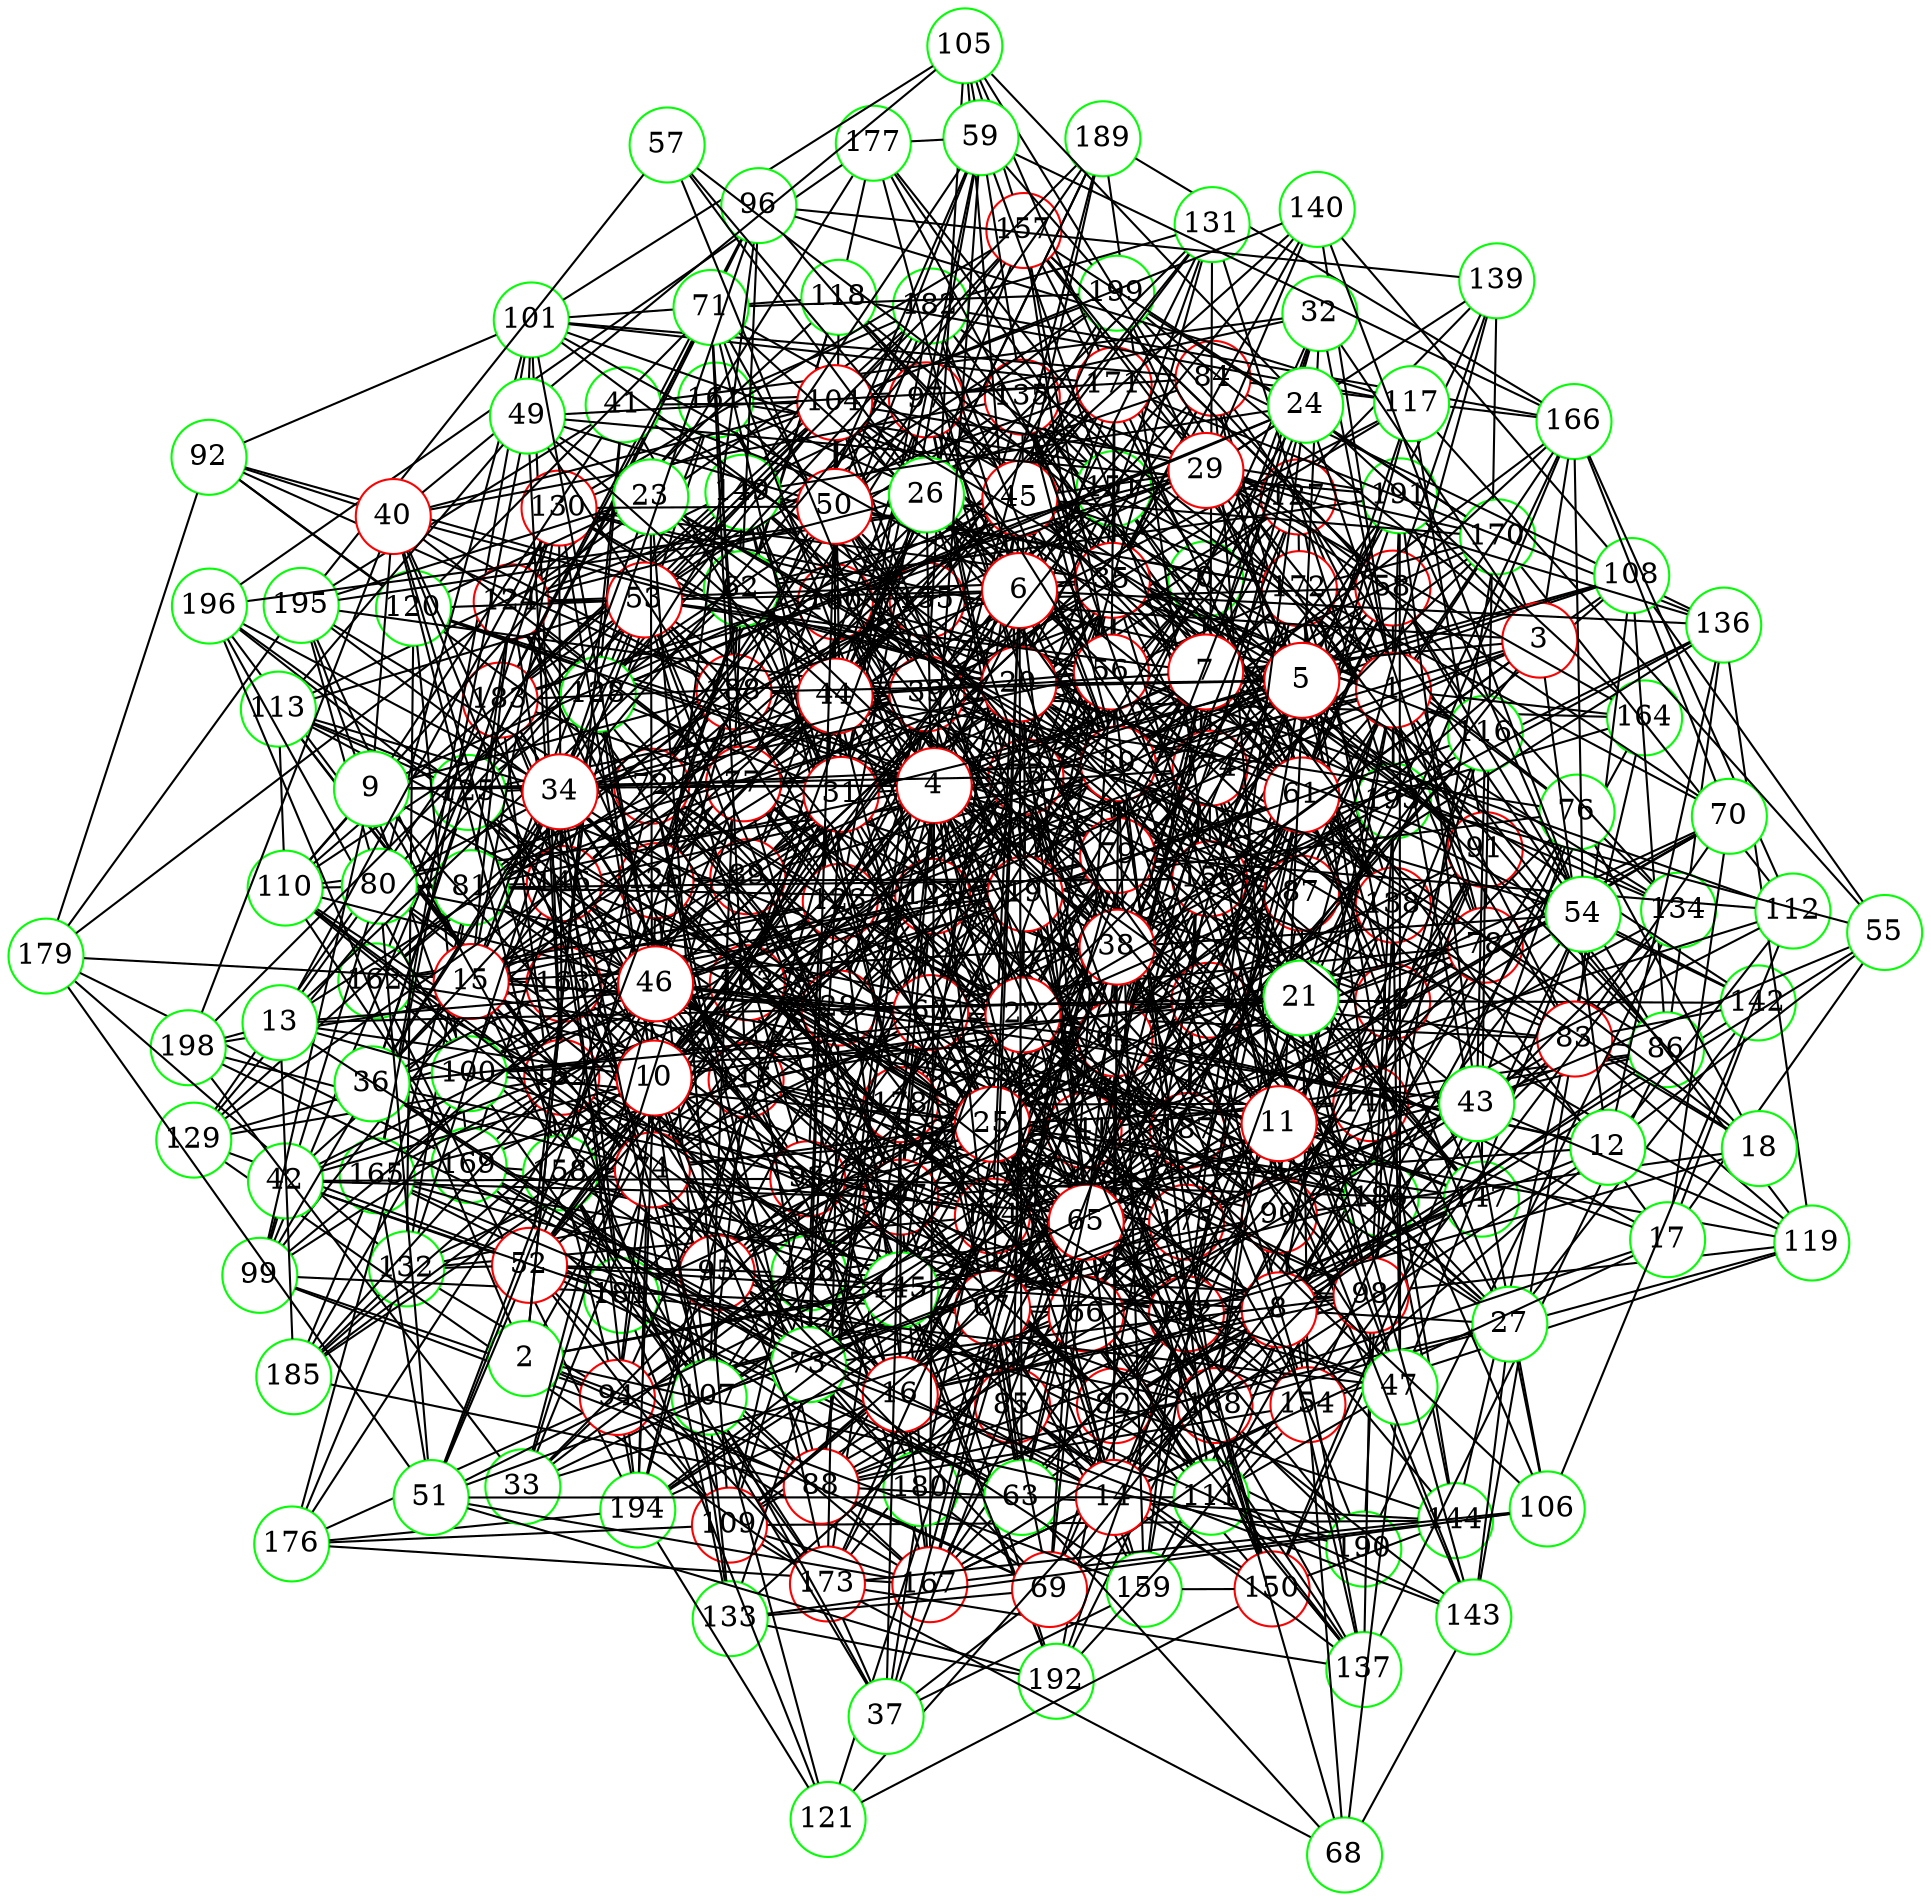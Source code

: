 graph {
graph ["layout"="fdp"]
node ["style"="filled","fillcolor"="white","fixedsize"="true","shape"="circle"]
"0" ["color"="green"]
"48" ["color"="red"]
"192" ["color"="green"]
"197" ["color"="red"]
"78" ["color"="red"]
"139" ["color"="green"]
"156" ["color"="red"]
"160" ["color"="red"]
"161" ["color"="green"]
"182" ["color"="green"]
"183" ["color"="red"]
"169" ["color"="green"]
"179" ["color"="green"]
"195" ["color"="green"]
"175" ["color"="red"]
"178" ["color"="red"]
"171" ["color"="red"]
"187" ["color"="red"]
"194" ["color"="green"]
"191" ["color"="green"]
"162" ["color"="green"]
"174" ["color"="red"]
"177" ["color"="green"]
"193" ["color"="green"]
"196" ["color"="green"]
"186" ["color"="green"]
"189" ["color"="green"]
"114" ["color"="red"]
"163" ["color"="red"]
"198" ["color"="green"]
"132" ["color"="green"]
"176" ["color"="green"]
"167" ["color"="red"]
"181" ["color"="green"]
"185" ["color"="green"]
"141" ["color"="red"]
"150" ["color"="red"]
"168" ["color"="red"]
"190" ["color"="green"]
"159" ["color"="green"]
"154" ["color"="red"]
"158" ["color"="green"]
"173" ["color"="red"]
"137" ["color"="green"]
"184" ["color"="red"]
"148" ["color"="red"]
"155" ["color"="red"]
"199" ["color"="green"]
"93" ["color"="red"]
"109" ["color"="red"]
"144" ["color"="green"]
"164" ["color"="green"]
"188" ["color"="red"]
"172" ["color"="red"]
"152" ["color"="red"]
"165" ["color"="green"]
"180" ["color"="green"]
"153" ["color"="green"]
"122" ["color"="red"]
"127" ["color"="red"]
"135" ["color"="red"]
"138" ["color"="red"]
"151" ["color"="green"]
"157" ["color"="red"]
"170" ["color"="green"]
"146" ["color"="red"]
"147" ["color"="green"]
"82" ["color"="red"]
"102" ["color"="red"]
"119" ["color"="green"]
"136" ["color"="green"]
"142" ["color"="green"]
"125" ["color"="green"]
"84" ["color"="red"]
"101" ["color"="green"]
"105" ["color"="green"]
"118" ["color"="green"]
"124" ["color"="red"]
"130" ["color"="red"]
"126" ["color"="red"]
"133" ["color"="green"]
"166" ["color"="green"]
"89" ["color"="red"]
"97" ["color"="red"]
"103" ["color"="red"]
"129" ["color"="green"]
"113" ["color"="green"]
"99" ["color"="green"]
"123" ["color"="red"]
"149" ["color"="green"]
"90" ["color"="red"]
"115" ["color"="red"]
"91" ["color"="red"]
"111" ["color"="green"]
"117" ["color"="green"]
"94" ["color"="red"]
"58" ["color"="red"]
"116" ["color"="green"]
"85" ["color"="red"]
"143" ["color"="green"]
"88" ["color"="red"]
"98" ["color"="red"]
"86" ["color"="green"]
"108" ["color"="green"]
"140" ["color"="green"]
"95" ["color"="red"]
"72" ["color"="red"]
"75" ["color"="red"]
"87" ["color"="red"]
"120" ["color"="green"]
"92" ["color"="green"]
"28" ["color"="red"]
"83" ["color"="red"]
"60" ["color"="red"]
"64" ["color"="red"]
"100" ["color"="green"]
"66" ["color"="red"]
"76" ["color"="green"]
"134" ["color"="green"]
"131" ["color"="green"]
"74" ["color"="red"]
"110" ["color"="green"]
"145" ["color"="green"]
"121" ["color"="green"]
"62" ["color"="green"]
"96" ["color"="green"]
"107" ["color"="green"]
"63" ["color"="green"]
"67" ["color"="red"]
"69" ["color"="red"]
"80" ["color"="green"]
"68" ["color"="green"]
"1" ["color"="red"]
"32" ["color"="green"]
"41" ["color"="green"]
"128" ["color"="green"]
"104" ["color"="red"]
"35" ["color"="red"]
"77" ["color"="red"]
"61" ["color"="red"]
"79" ["color"="red"]
"112" ["color"="green"]
"71" ["color"="green"]
"8" ["color"="red"]
"14" ["color"="red"]
"17" ["color"="green"]
"19" ["color"="red"]
"39" ["color"="red"]
"52" ["color"="red"]
"42" ["color"="green"]
"27" ["color"="green"]
"106" ["color"="green"]
"70" ["color"="green"]
"55" ["color"="green"]
"25" ["color"="red"]
"45" ["color"="red"]
"31" ["color"="red"]
"73" ["color"="green"]
"53" ["color"="red"]
"56" ["color"="red"]
"57" ["color"="green"]
"59" ["color"="green"]
"30" ["color"="red"]
"16" ["color"="red"]
"18" ["color"="green"]
"20" ["color"="red"]
"40" ["color"="red"]
"81" ["color"="green"]
"2" ["color"="green"]
"3" ["color"="red"]
"65" ["color"="red"]
"7" ["color"="red"]
"44" ["color"="red"]
"54" ["color"="green"]
"15" ["color"="red"]
"36" ["color"="green"]
"38" ["color"="red"]
"47" ["color"="green"]
"49" ["color"="green"]
"50" ["color"="red"]
"23" ["color"="green"]
"22" ["color"="red"]
"12" ["color"="green"]
"26" ["color"="green"]
"4" ["color"="red"]
"9" ["color"="green"]
"5" ["color"="red"]
"29" ["color"="red"]
"6" ["color"="red"]
"10" ["color"="red"]
"13" ["color"="green"]
"11" ["color"="red"]
"33" ["color"="green"]
"21" ["color"="green"]
"24" ["color"="green"]
"34" ["color"="red"]
"37" ["color"="green"]
"43" ["color"="green"]
"46" ["color"="red"]
"51" ["color"="green"]
"0" -- "48"
"0" -- "115"
"0" -- "163"
"0" -- "135"
"0" -- "72"
"0" -- "153"
"0" -- "138"
"0" -- "139"
"0" -- "187"
"0" -- "28"
"0" -- "157"
"0" -- "175"
"48" -- "192"
"48" -- "78"
"48" -- "82"
"48" -- "147"
"48" -- "84"
"48" -- "119"
"48" -- "183"
"48" -- "58"
"48" -- "91"
"48" -- "188"
"48" -- "127"
"192" -- "197"
"78" -- "139"
"78" -- "114"
"78" -- "184"
"78" -- "155"
"78" -- "93"
"78" -- "127"
"78" -- "159"
"139" -- "156"
"156" -- "160"
"156" -- "192"
"156" -- "174"
"156" -- "189"
"160" -- "161"
"160" -- "162"
"160" -- "183"
"161" -- "182"
"161" -- "169"
"161" -- "171"
"161" -- "187"
"182" -- "183"
"169" -- "179"
"169" -- "175"
"179" -- "195"
"175" -- "178"
"187" -- "194"
"187" -- "197"
"187" -- "191"
"162" -- "194"
"174" -- "177"
"174" -- "178"
"174" -- "186"
"177" -- "193"
"177" -- "196"
"114" -- "163"
"114" -- "132"
"114" -- "137"
"114" -- "148"
"114" -- "156"
"114" -- "159"
"163" -- "198"
"163" -- "179"
"132" -- "176"
"132" -- "193"
"132" -- "179"
"132" -- "167"
"132" -- "183"
"132" -- "185"
"132" -- "141"
"176" -- "194"
"167" -- "197"
"167" -- "175"
"167" -- "176"
"167" -- "181"
"181" -- "195"
"141" -- "175"
"141" -- "150"
"141" -- "154"
"141" -- "186"
"141" -- "156"
"141" -- "158"
"150" -- "168"
"150" -- "159"
"168" -- "190"
"159" -- "175"
"154" -- "192"
"154" -- "167"
"154" -- "174"
"158" -- "168"
"158" -- "173"
"158" -- "183"
"173" -- "187"
"137" -- "178"
"137" -- "168"
"137" -- "184"
"137" -- "173"
"148" -- "178"
"155" -- "199"
"93" -- "160"
"93" -- "167"
"93" -- "109"
"93" -- "114"
"93" -- "146"
"93" -- "147"
"93" -- "183"
"109" -- "167"
"109" -- "173"
"109" -- "175"
"109" -- "144"
"109" -- "176"
"109" -- "152"
"109" -- "122"
"109" -- "187"
"144" -- "148"
"144" -- "164"
"144" -- "150"
"144" -- "167"
"144" -- "172"
"164" -- "186"
"164" -- "188"
"172" -- "186"
"152" -- "162"
"152" -- "196"
"152" -- "165"
"152" -- "180"
"152" -- "153"
"152" -- "185"
"152" -- "154"
"165" -- "185"
"180" -- "181"
"153" -- "160"
"153" -- "175"
"153" -- "190"
"122" -- "197"
"122" -- "168"
"122" -- "172"
"122" -- "173"
"122" -- "184"
"122" -- "187"
"122" -- "189"
"122" -- "158"
"122" -- "127"
"122" -- "159"
"127" -- "161"
"127" -- "135"
"127" -- "172"
"127" -- "141"
"127" -- "157"
"135" -- "138"
"135" -- "184"
"138" -- "172"
"138" -- "178"
"138" -- "182"
"138" -- "151"
"138" -- "153"
"138" -- "156"
"138" -- "190"
"151" -- "177"
"151" -- "171"
"157" -- "170"
"170" -- "199"
"170" -- "172"
"146" -- "194"
"146" -- "196"
"146" -- "197"
"146" -- "154"
"146" -- "187"
"147" -- "156"
"82" -- "163"
"82" -- "197"
"82" -- "102"
"82" -- "168"
"82" -- "142"
"82" -- "147"
"82" -- "150"
"82" -- "151"
"82" -- "125"
"102" -- "165"
"102" -- "167"
"102" -- "169"
"102" -- "141"
"102" -- "147"
"102" -- "119"
"119" -- "136"
"119" -- "168"
"119" -- "154"
"119" -- "187"
"136" -- "171"
"136" -- "156"
"142" -- "184"
"142" -- "155"
"125" -- "196"
"125" -- "153"
"84" -- "101"
"84" -- "166"
"84" -- "136"
"84" -- "89"
"84" -- "90"
"84" -- "123"
"84" -- "93"
"101" -- "165"
"101" -- "105"
"101" -- "171"
"101" -- "172"
"101" -- "118"
"101" -- "152"
"105" -- "171"
"105" -- "172"
"105" -- "157"
"118" -- "160"
"118" -- "177"
"118" -- "124"
"118" -- "126"
"118" -- "158"
"124" -- "130"
"124" -- "171"
"124" -- "179"
"124" -- "180"
"124" -- "181"
"124" -- "182"
"124" -- "187"
"124" -- "126"
"130" -- "162"
"130" -- "199"
"130" -- "152"
"130" -- "155"
"130" -- "157"
"126" -- "194"
"126" -- "133"
"126" -- "197"
"126" -- "135"
"126" -- "156"
"126" -- "127"
"133" -- "192"
"166" -- "182"
"166" -- "189"
"89" -- "192"
"89" -- "97"
"89" -- "99"
"89" -- "195"
"89" -- "197"
"89" -- "170"
"89" -- "180"
"89" -- "189"
"89" -- "126"
"97" -- "163"
"97" -- "103"
"97" -- "172"
"97" -- "141"
"97" -- "113"
"97" -- "183"
"97" -- "184"
"97" -- "157"
"103" -- "129"
"103" -- "164"
"103" -- "185"
"103" -- "122"
"103" -- "157"
"129" -- "181"
"129" -- "183"
"129" -- "152"
"129" -- "173"
"113" -- "152"
"113" -- "125"
"99" -- "146"
"99" -- "183"
"99" -- "123"
"123" -- "162"
"123" -- "167"
"123" -- "149"
"149" -- "172"
"149" -- "178"
"149" -- "188"
"90" -- "194"
"90" -- "103"
"90" -- "137"
"90" -- "109"
"90" -- "115"
"90" -- "91"
"90" -- "123"
"90" -- "94"
"115" -- "162"
"115" -- "194"
"115" -- "171"
"115" -- "175"
"115" -- "183"
"115" -- "184"
"115" -- "186"
"91" -- "97"
"91" -- "168"
"91" -- "111"
"91" -- "147"
"91" -- "117"
"91" -- "181"
"111" -- "197"
"111" -- "186"
"111" -- "123"
"111" -- "190"
"117" -- "118"
"117" -- "184"
"117" -- "175"
"94" -- "194"
"94" -- "99"
"94" -- "197"
"94" -- "199"
"94" -- "109"
"94" -- "176"
"94" -- "186"
"94" -- "158"
"58" -- "166"
"58" -- "103"
"58" -- "139"
"58" -- "171"
"58" -- "78"
"58" -- "116"
"58" -- "85"
"58" -- "86"
"58" -- "184"
"58" -- "155"
"58" -- "156"
"58" -- "157"
"58" -- "95"
"58" -- "127"
"116" -- "161"
"116" -- "148"
"116" -- "168"
"85" -- "137"
"85" -- "141"
"85" -- "143"
"85" -- "147"
"85" -- "150"
"85" -- "151"
"85" -- "88"
"85" -- "125"
"143" -- "184"
"88" -- "98"
"88" -- "99"
"88" -- "169"
"88" -- "144"
"88" -- "185"
"88" -- "154"
"88" -- "155"
"98" -- "193"
"98" -- "103"
"98" -- "137"
"98" -- "170"
"98" -- "153"
"98" -- "156"
"98" -- "159"
"86" -- "114"
"86" -- "148"
"86" -- "136"
"86" -- "184"
"86" -- "137"
"86" -- "171"
"86" -- "108"
"86" -- "141"
"86" -- "174"
"108" -- "197"
"108" -- "140"
"140" -- "146"
"95" -- "162"
"95" -- "165"
"95" -- "144"
"95" -- "113"
"95" -- "180"
"95" -- "150"
"95" -- "151"
"95" -- "158"
"72" -- "75"
"72" -- "171"
"72" -- "173"
"72" -- "175"
"72" -- "178"
"72" -- "182"
"72" -- "88"
"72" -- "123"
"72" -- "187"
"72" -- "92"
"72" -- "189"
"72" -- "158"
"75" -- "130"
"75" -- "105"
"75" -- "138"
"75" -- "108"
"75" -- "111"
"75" -- "82"
"75" -- "146"
"75" -- "178"
"75" -- "148"
"75" -- "85"
"75" -- "150"
"75" -- "87"
"87" -- "160"
"87" -- "193"
"87" -- "167"
"87" -- "136"
"87" -- "168"
"87" -- "120"
"87" -- "154"
"87" -- "95"
"120" -- "132"
"120" -- "169"
"120" -- "156"
"92" -- "179"
"92" -- "101"
"92" -- "120"
"92" -- "188"
"28" -- "195"
"28" -- "103"
"28" -- "135"
"28" -- "72"
"28" -- "172"
"28" -- "173"
"28" -- "78"
"28" -- "111"
"28" -- "48"
"28" -- "113"
"28" -- "83"
"28" -- "184"
"28" -- "185"
"28" -- "58"
"28" -- "154"
"28" -- "60"
"28" -- "124"
"83" -- "108"
"83" -- "172"
"83" -- "142"
"83" -- "143"
"83" -- "119"
"83" -- "90"
"83" -- "186"
"83" -- "127"
"60" -- "64"
"60" -- "66"
"60" -- "131"
"60" -- "133"
"60" -- "74"
"60" -- "178"
"60" -- "186"
"60" -- "156"
"60" -- "93"
"60" -- "62"
"60" -- "190"
"60" -- "63"
"64" -- "100"
"64" -- "171"
"64" -- "172"
"64" -- "173"
"64" -- "113"
"64" -- "82"
"64" -- "150"
"64" -- "88"
"64" -- "93"
"100" -- "195"
"100" -- "196"
"100" -- "185"
"100" -- "141"
"100" -- "173"
"100" -- "127"
"66" -- "99"
"66" -- "197"
"66" -- "137"
"66" -- "76"
"66" -- "172"
"66" -- "143"
"66" -- "187"
"66" -- "188"
"66" -- "126"
"76" -- "134"
"76" -- "182"
"76" -- "135"
"76" -- "122"
"76" -- "154"
"134" -- "199"
"134" -- "154"
"134" -- "190"
"131" -- "160"
"131" -- "193"
"131" -- "182"
"131" -- "155"
"131" -- "174"
"74" -- "198"
"74" -- "110"
"74" -- "121"
"74" -- "155"
"74" -- "94"
"110" -- "161"
"110" -- "135"
"110" -- "169"
"110" -- "174"
"110" -- "113"
"110" -- "145"
"110" -- "146"
"110" -- "149"
"110" -- "153"
"145" -- "192"
"145" -- "197"
"145" -- "172"
"145" -- "148"
"145" -- "152"
"121" -- "194"
"121" -- "181"
"121" -- "150"
"62" -- "96"
"62" -- "148"
"62" -- "107"
"62" -- "125"
"62" -- "174"
"62" -- "191"
"96" -- "97"
"96" -- "117"
"96" -- "183"
"96" -- "139"
"96" -- "125"
"107" -- "114"
"107" -- "146"
"107" -- "115"
"107" -- "167"
"107" -- "141"
"63" -- "114"
"63" -- "67"
"63" -- "68"
"63" -- "165"
"63" -- "86"
"63" -- "169"
"63" -- "78"
"63" -- "174"
"67" -- "98"
"67" -- "69"
"67" -- "170"
"67" -- "109"
"67" -- "80"
"67" -- "116"
"67" -- "184"
"67" -- "121"
"67" -- "124"
"67" -- "159"
"69" -- "193"
"69" -- "133"
"69" -- "82"
"69" -- "180"
"69" -- "88"
"69" -- "154"
"80" -- "99"
"80" -- "195"
"80" -- "85"
"80" -- "101"
"80" -- "182"
"80" -- "122"
"80" -- "155"
"68" -- "168"
"68" -- "154"
"68" -- "173"
"68" -- "143"
"1" -- "32"
"1" -- "193"
"1" -- "66"
"1" -- "130"
"1" -- "35"
"1" -- "164"
"1" -- "166"
"1" -- "71"
"1" -- "8"
"1" -- "106"
"1" -- "75"
"1" -- "140"
"1" -- "87"
"1" -- "119"
"1" -- "89"
"1" -- "90"
"1" -- "61"
"1" -- "157"
"1" -- "191"
"32" -- "64"
"32" -- "97"
"32" -- "114"
"32" -- "41"
"32" -- "90"
"41" -- "128"
"41" -- "195"
"41" -- "116"
"41" -- "104"
"41" -- "155"
"128" -- "161"
"128" -- "163"
"128" -- "133"
"128" -- "151"
"128" -- "157"
"104" -- "128"
"104" -- "198"
"104" -- "140"
"104" -- "174"
"104" -- "147"
"104" -- "149"
"104" -- "183"
"104" -- "191"
"35" -- "130"
"35" -- "197"
"35" -- "135"
"35" -- "140"
"35" -- "77"
"35" -- "142"
"35" -- "178"
"35" -- "115"
"35" -- "84"
"35" -- "180"
"35" -- "118"
"35" -- "89"
"35" -- "122"
"35" -- "91"
"35" -- "124"
"35" -- "61"
"77" -- "161"
"77" -- "168"
"77" -- "171"
"77" -- "145"
"77" -- "148"
"77" -- "182"
"77" -- "151"
"77" -- "123"
"61" -- "64"
"61" -- "160"
"61" -- "102"
"61" -- "135"
"61" -- "168"
"61" -- "138"
"61" -- "171"
"61" -- "79"
"61" -- "175"
"61" -- "84"
"61" -- "180"
"61" -- "118"
"61" -- "153"
"79" -- "130"
"79" -- "163"
"79" -- "197"
"79" -- "167"
"79" -- "112"
"79" -- "83"
"79" -- "120"
"79" -- "122"
"79" -- "157"
"79" -- "191"
"112" -- "166"
"112" -- "170"
"112" -- "141"
"112" -- "175"
"71" -- "178"
"71" -- "115"
"71" -- "183"
"71" -- "199"
"71" -- "120"
"71" -- "122"
"71" -- "188"
"71" -- "125"
"8" -- "134"
"8" -- "103"
"8" -- "76"
"8" -- "14"
"8" -- "16"
"8" -- "144"
"8" -- "82"
"8" -- "115"
"8" -- "55"
"8" -- "152"
"8" -- "121"
"8" -- "27"
"8" -- "125"
"8" -- "95"
"14" -- "197"
"14" -- "102"
"14" -- "198"
"14" -- "167"
"14" -- "138"
"14" -- "17"
"14" -- "145"
"14" -- "83"
"14" -- "148"
"14" -- "25"
"14" -- "30"
"17" -- "64"
"17" -- "19"
"17" -- "180"
"17" -- "70"
"17" -- "55"
"17" -- "151"
"17" -- "142"
"19" -- "160"
"19" -- "97"
"19" -- "162"
"19" -- "35"
"19" -- "131"
"19" -- "163"
"19" -- "39"
"19" -- "135"
"19" -- "104"
"19" -- "42"
"19" -- "107"
"19" -- "116"
"19" -- "85"
"19" -- "181"
"19" -- "150"
"19" -- "154"
"19" -- "27"
"19" -- "61"
"39" -- "98"
"39" -- "67"
"39" -- "195"
"39" -- "71"
"39" -- "104"
"39" -- "105"
"39" -- "138"
"39" -- "140"
"39" -- "52"
"39" -- "117"
"39" -- "88"
"39" -- "186"
"39" -- "125"
"52" -- "128"
"52" -- "132"
"52" -- "103"
"52" -- "168"
"52" -- "74"
"52" -- "77"
"52" -- "109"
"52" -- "173"
"52" -- "145"
"52" -- "153"
"52" -- "63"
"42" -- "99"
"42" -- "52"
"42" -- "181"
"42" -- "197"
"42" -- "123"
"42" -- "155"
"42" -- "93"
"27" -- "88"
"27" -- "184"
"27" -- "106"
"27" -- "122"
"27" -- "123"
"27" -- "61"
"27" -- "142"
"27" -- "174"
"27" -- "143"
"106" -- "112"
"106" -- "144"
"106" -- "148"
"106" -- "133"
"106" -- "173"
"70" -- "145"
"70" -- "83"
"70" -- "197"
"70" -- "166"
"70" -- "187"
"70" -- "172"
"70" -- "78"
"55" -- "193"
"55" -- "117"
"55" -- "108"
"55" -- "175"
"25" -- "128"
"25" -- "193"
"25" -- "98"
"25" -- "103"
"25" -- "168"
"25" -- "137"
"25" -- "74"
"25" -- "138"
"25" -- "45"
"25" -- "79"
"25" -- "111"
"25" -- "147"
"25" -- "148"
"25" -- "149"
"25" -- "181"
"25" -- "87"
"25" -- "184"
"25" -- "94"
"25" -- "31"
"45" -- "195"
"45" -- "196"
"45" -- "134"
"45" -- "170"
"45" -- "171"
"45" -- "145"
"45" -- "146"
"45" -- "148"
"45" -- "91"
"45" -- "126"
"31" -- "128"
"31" -- "194"
"31" -- "165"
"31" -- "104"
"31" -- "168"
"31" -- "41"
"31" -- "73"
"31" -- "108"
"31" -- "172"
"31" -- "174"
"31" -- "53"
"31" -- "182"
"31" -- "90"
"31" -- "59"
"73" -- "98"
"73" -- "163"
"73" -- "103"
"73" -- "183"
"73" -- "156"
"73" -- "141"
"73" -- "127"
"73" -- "143"
"53" -- "129"
"53" -- "100"
"53" -- "197"
"53" -- "199"
"53" -- "141"
"53" -- "113"
"53" -- "56"
"53" -- "120"
"53" -- "184"
"53" -- "89"
"53" -- "124"
"53" -- "188"
"53" -- "93"
"53" -- "189"
"56" -- "160"
"56" -- "69"
"56" -- "134"
"56" -- "71"
"56" -- "74"
"56" -- "171"
"56" -- "111"
"56" -- "80"
"56" -- "112"
"56" -- "145"
"56" -- "183"
"56" -- "57"
"56" -- "157"
"57" -- "195"
"57" -- "151"
"59" -- "177"
"59" -- "149"
"59" -- "166"
"59" -- "135"
"59" -- "199"
"59" -- "105"
"59" -- "123"
"59" -- "126"
"59" -- "174"
"30" -- "32"
"30" -- "166"
"30" -- "39"
"30" -- "135"
"30" -- "168"
"30" -- "45"
"30" -- "79"
"30" -- "175"
"30" -- "182"
"30" -- "185"
"30" -- "154"
"30" -- "125"
"30" -- "159"
"16" -- "98"
"16" -- "165"
"16" -- "169"
"16" -- "110"
"16" -- "174"
"16" -- "79"
"16" -- "111"
"16" -- "18"
"16" -- "114"
"16" -- "178"
"16" -- "115"
"16" -- "116"
"16" -- "153"
"18" -- "83"
"18" -- "20"
"18" -- "90"
"18" -- "91"
"18" -- "76"
"18" -- "61"
"20" -- "101"
"20" -- "40"
"20" -- "74"
"20" -- "171"
"20" -- "48"
"20" -- "81"
"20" -- "177"
"20" -- "82"
"20" -- "147"
"20" -- "87"
"20" -- "91"
"20" -- "60"
"20" -- "92"
"20" -- "156"
"20" -- "190"
"40" -- "198"
"40" -- "135"
"40" -- "104"
"40" -- "105"
"40" -- "74"
"40" -- "77"
"40" -- "146"
"40" -- "152"
"40" -- "92"
"40" -- "188"
"40" -- "158"
"81" -- "176"
"81" -- "129"
"81" -- "115"
"81" -- "117"
"81" -- "124"
"81" -- "156"
"81" -- "188"
"2" -- "145"
"2" -- "163"
"2" -- "196"
"2" -- "69"
"2" -- "41"
"2" -- "90"
"2" -- "190"
"2" -- "31"
"2" -- "159"
"3" -- "32"
"3" -- "65"
"3" -- "166"
"3" -- "7"
"3" -- "199"
"3" -- "170"
"3" -- "12"
"3" -- "108"
"3" -- "178"
"3" -- "122"
"3" -- "123"
"3" -- "155"
"3" -- "156"
"3" -- "30"
"3" -- "191"
"65" -- "160"
"65" -- "194"
"65" -- "69"
"65" -- "102"
"65" -- "109"
"65" -- "81"
"65" -- "114"
"65" -- "149"
"65" -- "155"
"65" -- "126"
"7" -- "32"
"7" -- "65"
"7" -- "193"
"7" -- "134"
"7" -- "104"
"7" -- "44"
"7" -- "45"
"7" -- "141"
"7" -- "15"
"7" -- "19"
"7" -- "53"
"7" -- "22"
"7" -- "123"
"7" -- "63"
"44" -- "129"
"44" -- "98"
"44" -- "131"
"44" -- "104"
"44" -- "76"
"44" -- "85"
"44" -- "54"
"44" -- "56"
"44" -- "156"
"44" -- "189"
"44" -- "126"
"54" -- "64"
"54" -- "65"
"54" -- "84"
"54" -- "69"
"54" -- "150"
"54" -- "166"
"54" -- "140"
"54" -- "142"
"54" -- "191"
"15" -- "128"
"15" -- "130"
"15" -- "36"
"15" -- "69"
"15" -- "38"
"15" -- "39"
"15" -- "77"
"15" -- "53"
"15" -- "23"
"15" -- "123"
"15" -- "28"
"15" -- "60"
"15" -- "124"
"15" -- "31"
"36" -- "114"
"36" -- "130"
"36" -- "99"
"36" -- "163"
"36" -- "149"
"36" -- "122"
"36" -- "188"
"36" -- "125"
"36" -- "159"
"38" -- "65"
"38" -- "97"
"38" -- "167"
"38" -- "136"
"38" -- "107"
"38" -- "173"
"38" -- "47"
"38" -- "49"
"38" -- "50"
"38" -- "54"
"38" -- "95"
"38" -- "127"
"38" -- "191"
"47" -- "68"
"47" -- "181"
"47" -- "54"
"47" -- "74"
"47" -- "138"
"47" -- "156"
"47" -- "93"
"47" -- "174"
"47" -- "111"
"47" -- "191"
"49" -- "113"
"49" -- "50"
"49" -- "84"
"49" -- "101"
"49" -- "165"
"49" -- "152"
"49" -- "123"
"49" -- "191"
"50" -- "64"
"50" -- "161"
"50" -- "130"
"50" -- "199"
"50" -- "72"
"50" -- "104"
"50" -- "73"
"50" -- "172"
"50" -- "84"
"50" -- "186"
"50" -- "59"
"50" -- "155"
"23" -- "49"
"23" -- "177"
"23" -- "83"
"23" -- "195"
"23" -- "38"
"23" -- "39"
"23" -- "120"
"23" -- "74"
"23" -- "109"
"23" -- "30"
"22" -- "160"
"22" -- "193"
"22" -- "36"
"22" -- "165"
"22" -- "39"
"22" -- "106"
"22" -- "170"
"22" -- "77"
"22" -- "47"
"22" -- "80"
"22" -- "178"
"22" -- "147"
"22" -- "87"
"22" -- "57"
"22" -- "90"
"22" -- "123"
"12" -- "64"
"12" -- "112"
"12" -- "197"
"12" -- "22"
"12" -- "102"
"12" -- "55"
"12" -- "167"
"12" -- "136"
"12" -- "26"
"12" -- "154"
"26" -- "162"
"26" -- "103"
"26" -- "135"
"26" -- "57"
"26" -- "122"
"26" -- "44"
"26" -- "124"
"26" -- "61"
"26" -- "30"
"26" -- "175"
"4" -- "160"
"4" -- "131"
"4" -- "197"
"4" -- "102"
"4" -- "39"
"4" -- "167"
"4" -- "72"
"4" -- "9"
"4" -- "108"
"4" -- "14"
"4" -- "175"
"4" -- "81"
"4" -- "178"
"4" -- "52"
"4" -- "148"
"4" -- "150"
"4" -- "153"
"4" -- "122"
"4" -- "59"
"4" -- "123"
"4" -- "28"
"4" -- "189"
"4" -- "158"
"9" -- "16"
"9" -- "99"
"9" -- "40"
"9" -- "25"
"9" -- "41"
"9" -- "75"
"9" -- "107"
"9" -- "188"
"9" -- "45"
"9" -- "110"
"5" -- "64"
"5" -- "199"
"5" -- "104"
"5" -- "74"
"5" -- "170"
"5" -- "75"
"5" -- "20"
"5" -- "86"
"5" -- "118"
"5" -- "58"
"5" -- "123"
"5" -- "156"
"5" -- "188"
"5" -- "29"
"5" -- "31"
"5" -- "159"
"5" -- "191"
"29" -- "160"
"29" -- "97"
"29" -- "164"
"29" -- "70"
"29" -- "136"
"29" -- "169"
"29" -- "170"
"29" -- "139"
"29" -- "140"
"29" -- "45"
"29" -- "183"
"29" -- "152"
"29" -- "91"
"29" -- "188"
"29" -- "157"
"29" -- "62"
"6" -- "160"
"6" -- "35"
"6" -- "67"
"6" -- "101"
"6" -- "136"
"6" -- "10"
"6" -- "141"
"6" -- "114"
"6" -- "52"
"6" -- "53"
"6" -- "182"
"6" -- "188"
"6" -- "30"
"6" -- "63"
"10" -- "130"
"10" -- "194"
"10" -- "163"
"10" -- "169"
"10" -- "42"
"10" -- "75"
"10" -- "13"
"10" -- "114"
"10" -- "151"
"10" -- "183"
"10" -- "88"
"10" -- "184"
"10" -- "94"
"10" -- "31"
"10" -- "95"
"13" -- "80"
"13" -- "130"
"13" -- "197"
"13" -- "198"
"13" -- "103"
"13" -- "72"
"13" -- "184"
"13" -- "73"
"13" -- "185"
"13" -- "62"
"11" -- "160"
"11" -- "33"
"11" -- "162"
"11" -- "35"
"11" -- "163"
"11" -- "133"
"11" -- "134"
"11" -- "166"
"11" -- "135"
"11" -- "143"
"11" -- "50"
"11" -- "82"
"11" -- "147"
"11" -- "27"
"33" -- "66"
"33" -- "178"
"33" -- "197"
"33" -- "198"
"33" -- "74"
"33" -- "188"
"33" -- "77"
"33" -- "94"
"21" -- "192"
"21" -- "97"
"21" -- "98"
"21" -- "194"
"21" -- "100"
"21" -- "149"
"21" -- "166"
"21" -- "91"
"21" -- "139"
"21" -- "28"
"21" -- "95"
"21" -- "143"
"24" -- "128"
"24" -- "160"
"24" -- "114"
"24" -- "164"
"24" -- "149"
"24" -- "102"
"24" -- "105"
"24" -- "60"
"24" -- "29"
"24" -- "78"
"24" -- "174"
"34" -- "96"
"34" -- "66"
"34" -- "36"
"34" -- "132"
"34" -- "196"
"34" -- "133"
"34" -- "39"
"34" -- "44"
"34" -- "141"
"34" -- "113"
"34" -- "114"
"34" -- "146"
"34" -- "181"
"34" -- "56"
"34" -- "157"
"34" -- "126"
"37" -- "178"
"37" -- "180"
"37" -- "69"
"37" -- "107"
"37" -- "156"
"37" -- "173"
"37" -- "158"
"37" -- "79"
"37" -- "159"
"43" -- "116"
"43" -- "149"
"43" -- "150"
"43" -- "119"
"43" -- "88"
"43" -- "107"
"43" -- "76"
"43" -- "46"
"43" -- "191"
"46" -- "64"
"46" -- "96"
"46" -- "128"
"46" -- "101"
"46" -- "102"
"46" -- "110"
"46" -- "174"
"46" -- "79"
"46" -- "176"
"46" -- "81"
"46" -- "82"
"46" -- "60"
"46" -- "93"
"51" -- "80"
"51" -- "192"
"51" -- "114"
"51" -- "179"
"51" -- "52"
"51" -- "165"
"51" -- "167"
"51" -- "188"
"51" -- "158"
"51" -- "111"
"51" -- "175"
}
